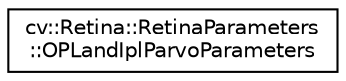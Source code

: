 digraph "Graphical Class Hierarchy"
{
 // LATEX_PDF_SIZE
  edge [fontname="Helvetica",fontsize="10",labelfontname="Helvetica",labelfontsize="10"];
  node [fontname="Helvetica",fontsize="10",shape=record];
  rankdir="LR";
  Node0 [label="cv::Retina::RetinaParameters\l::OPLandIplParvoParameters",height=0.2,width=0.4,color="black", fillcolor="white", style="filled",URL="$structcv_1_1_retina_1_1_retina_parameters_1_1_o_p_land_ipl_parvo_parameters.html",tooltip=" "];
}
